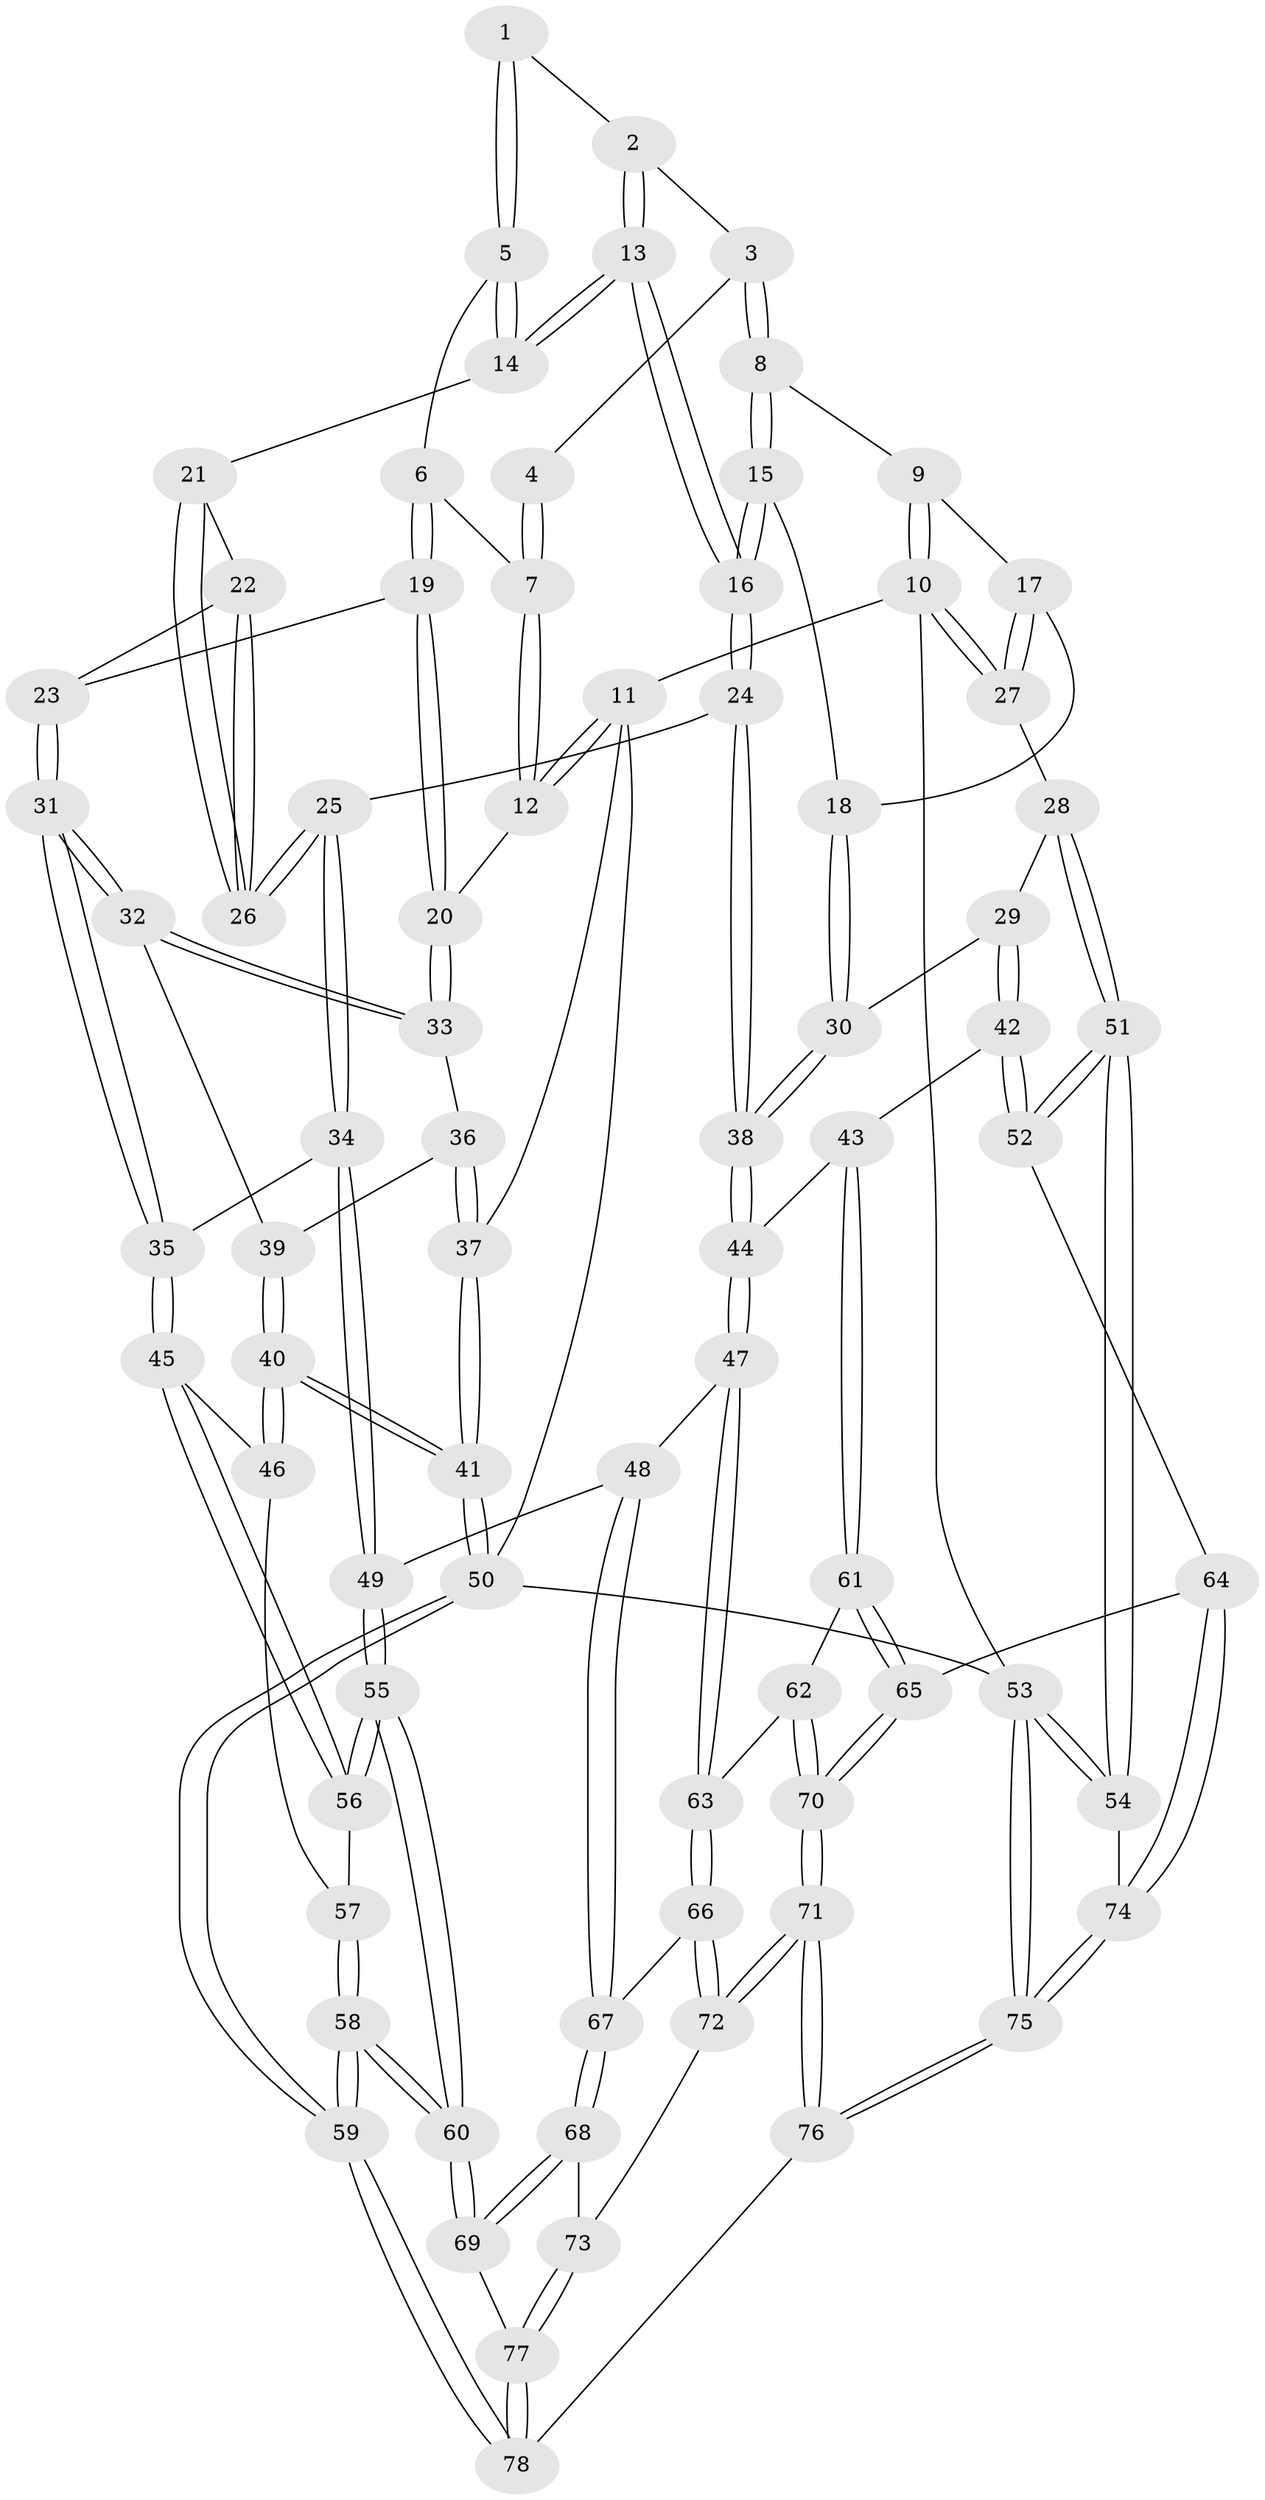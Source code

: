 // coarse degree distribution, {4: 0.28205128205128205, 3: 0.20512820512820512, 6: 0.1282051282051282, 5: 0.3333333333333333, 2: 0.02564102564102564, 11: 0.02564102564102564}
// Generated by graph-tools (version 1.1) at 2025/05/03/04/25 22:05:52]
// undirected, 78 vertices, 192 edges
graph export_dot {
graph [start="1"]
  node [color=gray90,style=filled];
  1 [pos="+0.414647588520967+0"];
  2 [pos="+0.4719596295543724+0.04922944829087863"];
  3 [pos="+0.6982062371794473+0"];
  4 [pos="+0.3411488025698628+0"];
  5 [pos="+0.37483133519931344+0.12712199309059377"];
  6 [pos="+0.26585248516119964+0.0822733718234383"];
  7 [pos="+0.12590084482081237+0"];
  8 [pos="+0.8230597250785134+0"];
  9 [pos="+0.8373956897401337+0"];
  10 [pos="+1+0"];
  11 [pos="+0+0"];
  12 [pos="+0+0"];
  13 [pos="+0.5090647273962842+0.1511279896783272"];
  14 [pos="+0.4030619961431142+0.15288417204447977"];
  15 [pos="+0.628098049717437+0.18854253903914467"];
  16 [pos="+0.6208551487446358+0.19383320236432747"];
  17 [pos="+0.8889714116017785+0.2398416384506321"];
  18 [pos="+0.8143373833166966+0.2644616616607289"];
  19 [pos="+0.20152044131938807+0.24265905939856744"];
  20 [pos="+0.14418091219286933+0.25399387233139314"];
  21 [pos="+0.398707355605258+0.16100104322459075"];
  22 [pos="+0.2720309187992447+0.27865809777647477"];
  23 [pos="+0.26588358078779306+0.27770561588869264"];
  24 [pos="+0.5556207811504263+0.4015429128955903"];
  25 [pos="+0.42448610781681917+0.3922060918448769"];
  26 [pos="+0.39938429676348847+0.3642460625544715"];
  27 [pos="+1+0.3089943501293228"];
  28 [pos="+1+0.4205993482835699"];
  29 [pos="+0.865177110534005+0.44487856576756574"];
  30 [pos="+0.8185815575200206+0.3931392450000138"];
  31 [pos="+0.2182528999657518+0.5014720132697106"];
  32 [pos="+0.1617214987251791+0.4589286435353602"];
  33 [pos="+0.13265752295924924+0.2648433711520362"];
  34 [pos="+0.2612465741185295+0.5265162010214216"];
  35 [pos="+0.2202648027147277+0.5040449617211747"];
  36 [pos="+0.03148332468483819+0.2900437616403807"];
  37 [pos="+0+0.29113250837280913"];
  38 [pos="+0.5685458598145453+0.42483634425692557"];
  39 [pos="+0.08218840319343773+0.45834154431069823"];
  40 [pos="+0+0.5481101629796646"];
  41 [pos="+0+0.5487164752810098"];
  42 [pos="+0.7608983822939407+0.6180250585273659"];
  43 [pos="+0.7002775055021465+0.6068863278772201"];
  44 [pos="+0.580294283986629+0.4758486062307789"];
  45 [pos="+0.06978153698777138+0.6097183663702588"];
  46 [pos="+0.06844321145065306+0.6100033356304825"];
  47 [pos="+0.4161965893356649+0.6635932916271192"];
  48 [pos="+0.3352466977253008+0.6751558099264616"];
  49 [pos="+0.3071825887494117+0.6679548854168297"];
  50 [pos="+0+1"];
  51 [pos="+1+0.7169137371388284"];
  52 [pos="+0.7651648908386358+0.6217576708008699"];
  53 [pos="+1+1"];
  54 [pos="+1+0.8707318707132945"];
  55 [pos="+0.2787933078278697+0.6926667762970299"];
  56 [pos="+0.16867403902013556+0.6691083153041526"];
  57 [pos="+0.08501528169085563+0.7065745707571062"];
  58 [pos="+0.010998522409385255+1"];
  59 [pos="+0+1"];
  60 [pos="+0.10795986496213965+0.9645095715822191"];
  61 [pos="+0.6274273199951608+0.7074214589514379"];
  62 [pos="+0.5814344830715049+0.7513333306256272"];
  63 [pos="+0.5373886560366244+0.7540251497623492"];
  64 [pos="+0.781900259959117+0.834801982979122"];
  65 [pos="+0.7477719057922908+0.85162604835279"];
  66 [pos="+0.5092879128360037+0.8031850331887883"];
  67 [pos="+0.3924448680192749+0.8212569484687815"];
  68 [pos="+0.3905685396774661+0.8621138035423556"];
  69 [pos="+0.22657404263827624+0.9390529410107734"];
  70 [pos="+0.6614921237848913+0.917718803850439"];
  71 [pos="+0.6208080022748411+1"];
  72 [pos="+0.49704978120422344+0.8907993737848394"];
  73 [pos="+0.42493938188375274+0.8910721742802404"];
  74 [pos="+0.8785363394871458+0.8699725431436538"];
  75 [pos="+0.6292402623053459+1"];
  76 [pos="+0.6259648796556037+1"];
  77 [pos="+0.4070846385453831+0.9650569690132627"];
  78 [pos="+0.5557823202882165+1"];
  1 -- 2;
  1 -- 5;
  1 -- 5;
  2 -- 3;
  2 -- 13;
  2 -- 13;
  3 -- 4;
  3 -- 8;
  3 -- 8;
  4 -- 7;
  4 -- 7;
  5 -- 6;
  5 -- 14;
  5 -- 14;
  6 -- 7;
  6 -- 19;
  6 -- 19;
  7 -- 12;
  7 -- 12;
  8 -- 9;
  8 -- 15;
  8 -- 15;
  9 -- 10;
  9 -- 10;
  9 -- 17;
  10 -- 11;
  10 -- 27;
  10 -- 27;
  10 -- 53;
  11 -- 12;
  11 -- 12;
  11 -- 37;
  11 -- 50;
  12 -- 20;
  13 -- 14;
  13 -- 14;
  13 -- 16;
  13 -- 16;
  14 -- 21;
  15 -- 16;
  15 -- 16;
  15 -- 18;
  16 -- 24;
  16 -- 24;
  17 -- 18;
  17 -- 27;
  17 -- 27;
  18 -- 30;
  18 -- 30;
  19 -- 20;
  19 -- 20;
  19 -- 23;
  20 -- 33;
  20 -- 33;
  21 -- 22;
  21 -- 26;
  21 -- 26;
  22 -- 23;
  22 -- 26;
  22 -- 26;
  23 -- 31;
  23 -- 31;
  24 -- 25;
  24 -- 38;
  24 -- 38;
  25 -- 26;
  25 -- 26;
  25 -- 34;
  25 -- 34;
  27 -- 28;
  28 -- 29;
  28 -- 51;
  28 -- 51;
  29 -- 30;
  29 -- 42;
  29 -- 42;
  30 -- 38;
  30 -- 38;
  31 -- 32;
  31 -- 32;
  31 -- 35;
  31 -- 35;
  32 -- 33;
  32 -- 33;
  32 -- 39;
  33 -- 36;
  34 -- 35;
  34 -- 49;
  34 -- 49;
  35 -- 45;
  35 -- 45;
  36 -- 37;
  36 -- 37;
  36 -- 39;
  37 -- 41;
  37 -- 41;
  38 -- 44;
  38 -- 44;
  39 -- 40;
  39 -- 40;
  40 -- 41;
  40 -- 41;
  40 -- 46;
  40 -- 46;
  41 -- 50;
  41 -- 50;
  42 -- 43;
  42 -- 52;
  42 -- 52;
  43 -- 44;
  43 -- 61;
  43 -- 61;
  44 -- 47;
  44 -- 47;
  45 -- 46;
  45 -- 56;
  45 -- 56;
  46 -- 57;
  47 -- 48;
  47 -- 63;
  47 -- 63;
  48 -- 49;
  48 -- 67;
  48 -- 67;
  49 -- 55;
  49 -- 55;
  50 -- 59;
  50 -- 59;
  50 -- 53;
  51 -- 52;
  51 -- 52;
  51 -- 54;
  51 -- 54;
  52 -- 64;
  53 -- 54;
  53 -- 54;
  53 -- 75;
  53 -- 75;
  54 -- 74;
  55 -- 56;
  55 -- 56;
  55 -- 60;
  55 -- 60;
  56 -- 57;
  57 -- 58;
  57 -- 58;
  58 -- 59;
  58 -- 59;
  58 -- 60;
  58 -- 60;
  59 -- 78;
  59 -- 78;
  60 -- 69;
  60 -- 69;
  61 -- 62;
  61 -- 65;
  61 -- 65;
  62 -- 63;
  62 -- 70;
  62 -- 70;
  63 -- 66;
  63 -- 66;
  64 -- 65;
  64 -- 74;
  64 -- 74;
  65 -- 70;
  65 -- 70;
  66 -- 67;
  66 -- 72;
  66 -- 72;
  67 -- 68;
  67 -- 68;
  68 -- 69;
  68 -- 69;
  68 -- 73;
  69 -- 77;
  70 -- 71;
  70 -- 71;
  71 -- 72;
  71 -- 72;
  71 -- 76;
  71 -- 76;
  72 -- 73;
  73 -- 77;
  73 -- 77;
  74 -- 75;
  74 -- 75;
  75 -- 76;
  75 -- 76;
  76 -- 78;
  77 -- 78;
  77 -- 78;
}
